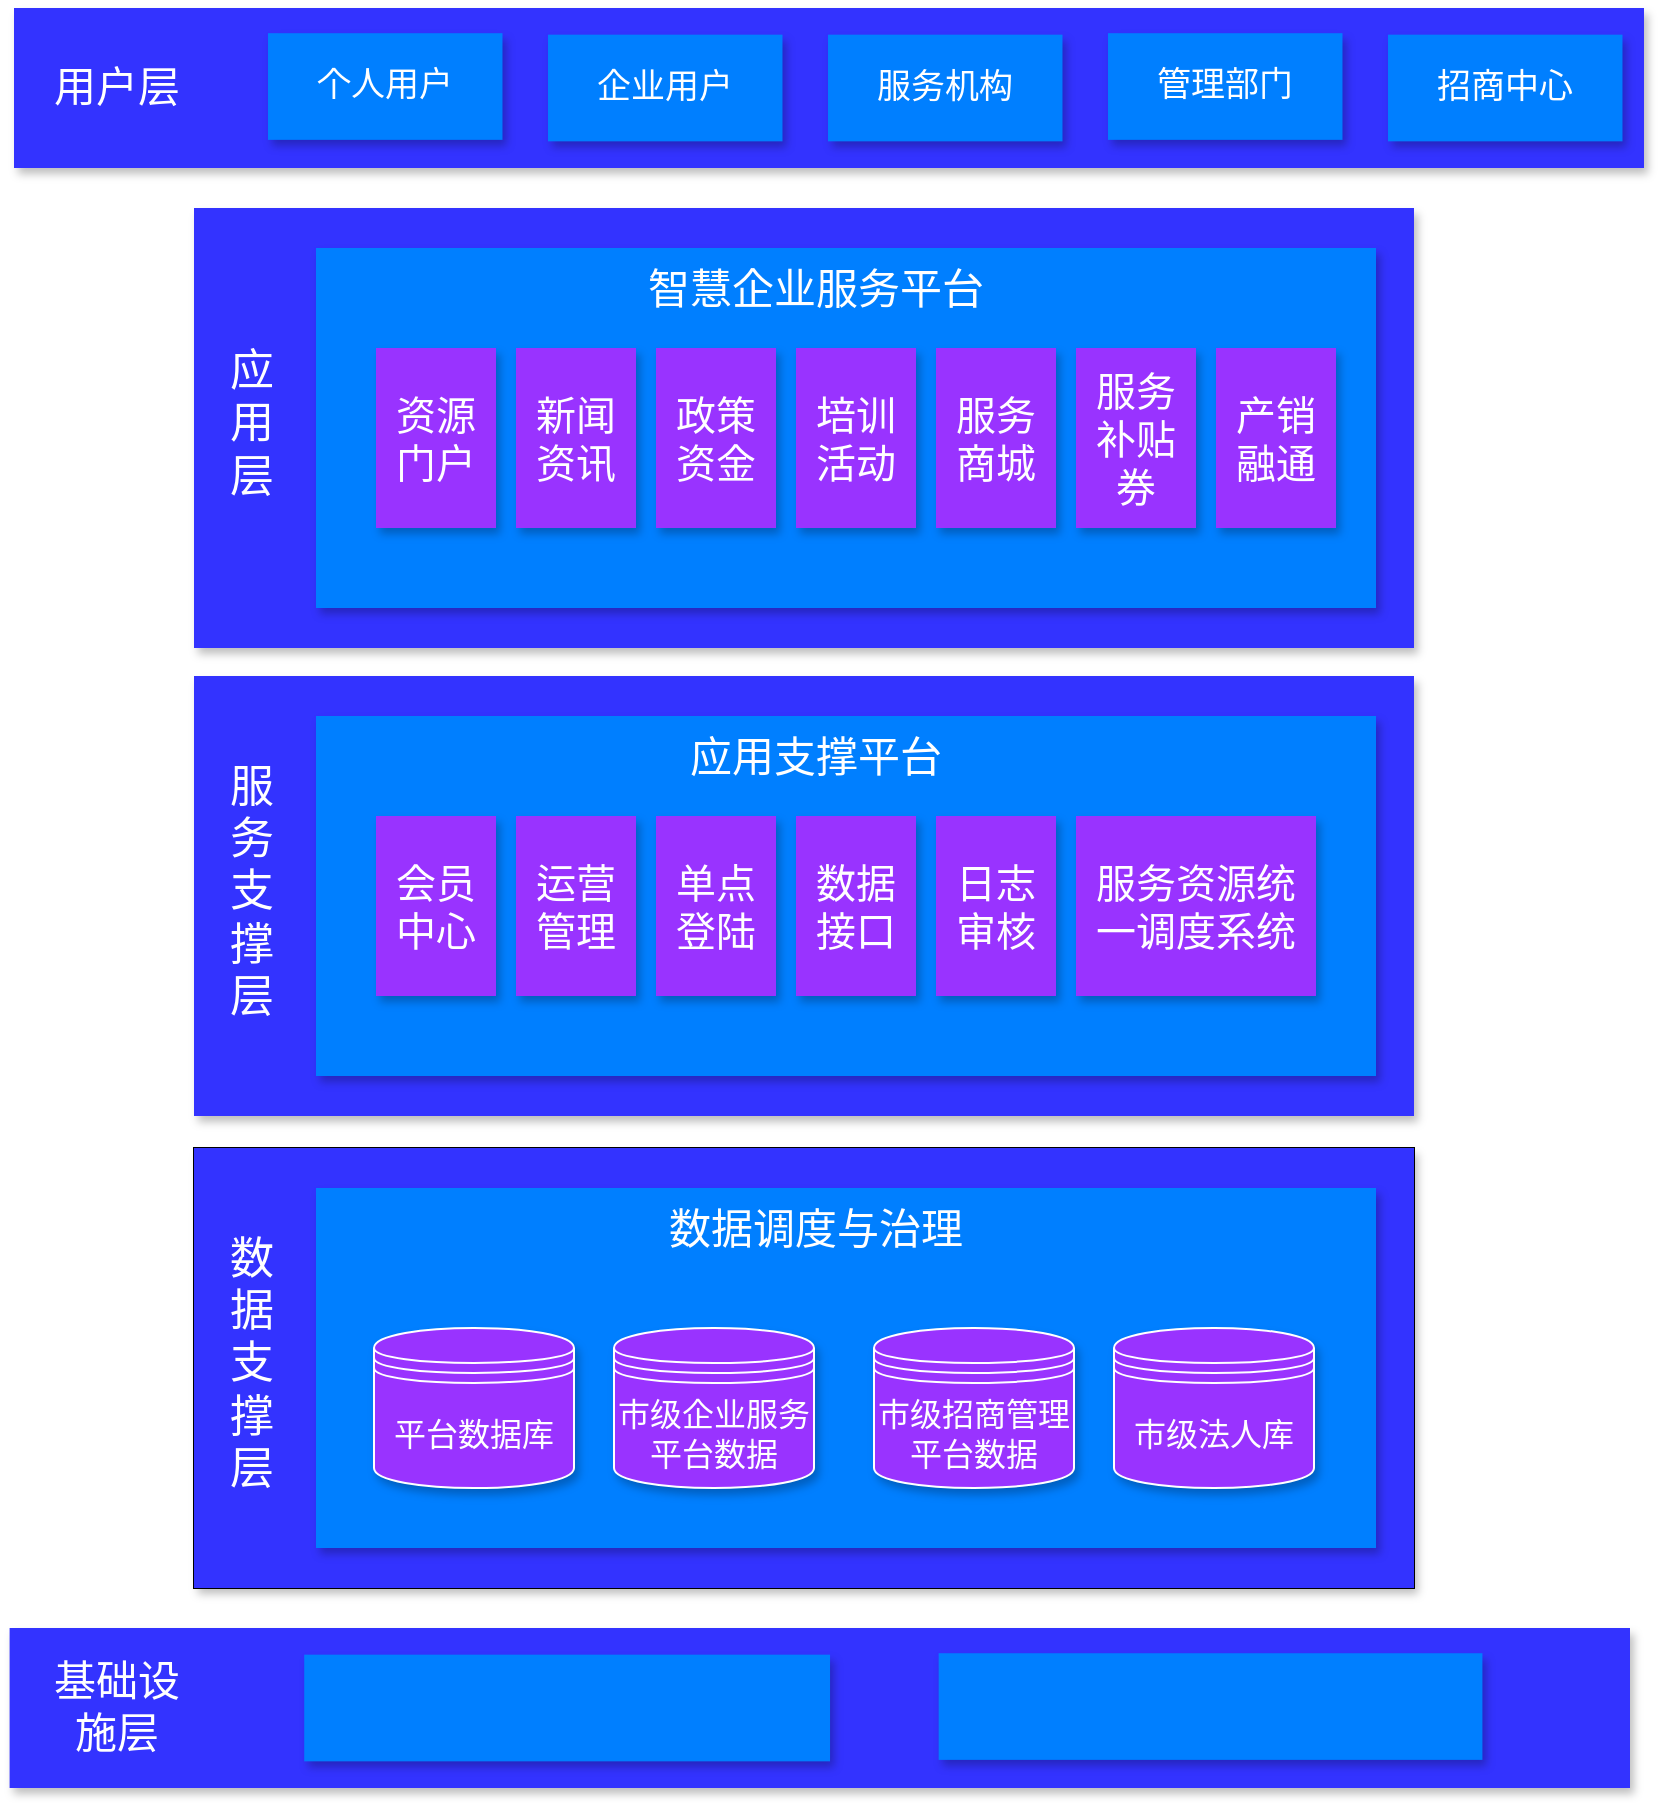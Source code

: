 <mxfile version="14.2.9" type="github">
  <diagram id="zAayXOPo3Ohrwkr1tWpw" name="Page-1">
    <mxGraphModel dx="1123" dy="1614" grid="1" gridSize="10" guides="1" tooltips="1" connect="1" arrows="1" fold="1" page="1" pageScale="3" pageWidth="827" pageHeight="1169" math="0" shadow="0">
      <root>
        <mxCell id="0" />
        <mxCell id="1" parent="0" />
        <mxCell id="3qTs6TiB7zuJ6V9QkXZx-14" value="" style="group" parent="1" vertex="1" connectable="0">
          <mxGeometry x="400" y="230" width="610" height="220" as="geometry" />
        </mxCell>
        <mxCell id="3qTs6TiB7zuJ6V9QkXZx-1" value="" style="rounded=0;whiteSpace=wrap;html=1;fillColor=#3333FF;strokeColor=none;shadow=1;" parent="3qTs6TiB7zuJ6V9QkXZx-14" vertex="1">
          <mxGeometry width="610" height="220" as="geometry" />
        </mxCell>
        <mxCell id="3qTs6TiB7zuJ6V9QkXZx-3" value="&lt;font color=&quot;#ffffff&quot; style=&quot;font-size: 22px&quot;&gt;应用层&lt;/font&gt;" style="text;html=1;strokeColor=none;fillColor=none;align=center;verticalAlign=middle;whiteSpace=wrap;rounded=0;" parent="3qTs6TiB7zuJ6V9QkXZx-14" vertex="1">
          <mxGeometry x="14" y="43" width="30" height="130" as="geometry" />
        </mxCell>
        <mxCell id="3qTs6TiB7zuJ6V9QkXZx-13" value="" style="group" parent="3qTs6TiB7zuJ6V9QkXZx-14" vertex="1" connectable="0">
          <mxGeometry x="61" y="20" width="530" height="180" as="geometry" />
        </mxCell>
        <mxCell id="3qTs6TiB7zuJ6V9QkXZx-2" value="" style="rounded=0;whiteSpace=wrap;html=1;fillColor=#007FFF;strokeColor=none;shadow=1;" parent="3qTs6TiB7zuJ6V9QkXZx-13" vertex="1">
          <mxGeometry width="530" height="180" as="geometry" />
        </mxCell>
        <mxCell id="3qTs6TiB7zuJ6V9QkXZx-4" value="&lt;font color=&quot;#ffffff&quot;&gt;&lt;span style=&quot;font-size: 21px&quot;&gt;智慧企业服务平台&lt;/span&gt;&lt;/font&gt;" style="text;html=1;strokeColor=none;fillColor=none;align=center;verticalAlign=middle;whiteSpace=wrap;rounded=0;" parent="3qTs6TiB7zuJ6V9QkXZx-13" vertex="1">
          <mxGeometry x="100" y="10" width="300" height="20" as="geometry" />
        </mxCell>
        <mxCell id="3qTs6TiB7zuJ6V9QkXZx-5" value="&lt;font style=&quot;font-size: 20px&quot; color=&quot;#ffffff&quot;&gt;资源门户&lt;/font&gt;" style="rounded=0;whiteSpace=wrap;html=1;fillColor=#9933FF;strokeColor=none;shadow=1;" parent="3qTs6TiB7zuJ6V9QkXZx-13" vertex="1">
          <mxGeometry x="30" y="50" width="60" height="90" as="geometry" />
        </mxCell>
        <mxCell id="3qTs6TiB7zuJ6V9QkXZx-6" value="&lt;font style=&quot;font-size: 20px&quot; color=&quot;#ffffff&quot;&gt;新闻资讯&lt;/font&gt;" style="rounded=0;whiteSpace=wrap;html=1;fillColor=#9933FF;strokeColor=none;shadow=1;" parent="3qTs6TiB7zuJ6V9QkXZx-13" vertex="1">
          <mxGeometry x="100" y="50" width="60" height="90" as="geometry" />
        </mxCell>
        <mxCell id="3qTs6TiB7zuJ6V9QkXZx-7" value="&lt;font style=&quot;font-size: 20px&quot; color=&quot;#ffffff&quot;&gt;政策资金&lt;/font&gt;" style="rounded=0;whiteSpace=wrap;html=1;fillColor=#9933FF;strokeColor=none;shadow=1;" parent="3qTs6TiB7zuJ6V9QkXZx-13" vertex="1">
          <mxGeometry x="170" y="50" width="60" height="90" as="geometry" />
        </mxCell>
        <mxCell id="3qTs6TiB7zuJ6V9QkXZx-8" value="&lt;font style=&quot;font-size: 20px&quot; color=&quot;#ffffff&quot;&gt;培训活动&lt;/font&gt;" style="rounded=0;whiteSpace=wrap;html=1;fillColor=#9933FF;strokeColor=none;shadow=1;" parent="3qTs6TiB7zuJ6V9QkXZx-13" vertex="1">
          <mxGeometry x="240" y="50" width="60" height="90" as="geometry" />
        </mxCell>
        <mxCell id="3qTs6TiB7zuJ6V9QkXZx-9" value="&lt;font style=&quot;font-size: 20px&quot; color=&quot;#ffffff&quot;&gt;服务商城&lt;/font&gt;" style="rounded=0;whiteSpace=wrap;html=1;fillColor=#9933FF;strokeColor=none;shadow=1;" parent="3qTs6TiB7zuJ6V9QkXZx-13" vertex="1">
          <mxGeometry x="310" y="50" width="60" height="90" as="geometry" />
        </mxCell>
        <mxCell id="3qTs6TiB7zuJ6V9QkXZx-10" value="&lt;font style=&quot;font-size: 20px&quot; color=&quot;#ffffff&quot;&gt;服务补贴券&lt;/font&gt;" style="rounded=0;whiteSpace=wrap;html=1;fillColor=#9933FF;strokeColor=none;shadow=1;" parent="3qTs6TiB7zuJ6V9QkXZx-13" vertex="1">
          <mxGeometry x="380" y="50" width="60" height="90" as="geometry" />
        </mxCell>
        <mxCell id="3qTs6TiB7zuJ6V9QkXZx-11" value="&lt;font style=&quot;font-size: 20px&quot; color=&quot;#ffffff&quot;&gt;产销融通&lt;/font&gt;" style="rounded=0;whiteSpace=wrap;html=1;fillColor=#9933FF;strokeColor=none;shadow=1;" parent="3qTs6TiB7zuJ6V9QkXZx-13" vertex="1">
          <mxGeometry x="450" y="50" width="60" height="90" as="geometry" />
        </mxCell>
        <mxCell id="3qTs6TiB7zuJ6V9QkXZx-15" value="" style="group" parent="1" vertex="1" connectable="0">
          <mxGeometry x="400" y="464" width="610" height="220" as="geometry" />
        </mxCell>
        <mxCell id="3qTs6TiB7zuJ6V9QkXZx-16" value="" style="rounded=0;whiteSpace=wrap;html=1;fillColor=#3333FF;strokeColor=none;shadow=1;" parent="3qTs6TiB7zuJ6V9QkXZx-15" vertex="1">
          <mxGeometry width="610" height="220" as="geometry" />
        </mxCell>
        <mxCell id="3qTs6TiB7zuJ6V9QkXZx-17" value="&lt;font color=&quot;#ffffff&quot; style=&quot;font-size: 22px&quot;&gt;服务支撑层&lt;/font&gt;" style="text;html=1;strokeColor=none;fillColor=none;align=center;verticalAlign=middle;whiteSpace=wrap;rounded=0;" parent="3qTs6TiB7zuJ6V9QkXZx-15" vertex="1">
          <mxGeometry x="14" y="43" width="30" height="130" as="geometry" />
        </mxCell>
        <mxCell id="3qTs6TiB7zuJ6V9QkXZx-18" value="" style="group" parent="3qTs6TiB7zuJ6V9QkXZx-15" vertex="1" connectable="0">
          <mxGeometry x="61" y="20" width="530" height="180" as="geometry" />
        </mxCell>
        <mxCell id="3qTs6TiB7zuJ6V9QkXZx-19" value="" style="rounded=0;whiteSpace=wrap;html=1;fillColor=#007FFF;strokeColor=none;shadow=1;" parent="3qTs6TiB7zuJ6V9QkXZx-18" vertex="1">
          <mxGeometry width="530" height="180" as="geometry" />
        </mxCell>
        <mxCell id="3qTs6TiB7zuJ6V9QkXZx-20" value="&lt;font color=&quot;#ffffff&quot;&gt;&lt;span style=&quot;font-size: 21px&quot;&gt;应用支撑平台&lt;/span&gt;&lt;/font&gt;" style="text;html=1;strokeColor=none;fillColor=none;align=center;verticalAlign=middle;whiteSpace=wrap;rounded=0;" parent="3qTs6TiB7zuJ6V9QkXZx-18" vertex="1">
          <mxGeometry x="100" y="10" width="300" height="20" as="geometry" />
        </mxCell>
        <mxCell id="3qTs6TiB7zuJ6V9QkXZx-21" value="&lt;font style=&quot;font-size: 20px&quot; color=&quot;#ffffff&quot;&gt;会员中心&lt;/font&gt;" style="rounded=0;whiteSpace=wrap;html=1;fillColor=#9933FF;strokeColor=none;shadow=1;" parent="3qTs6TiB7zuJ6V9QkXZx-18" vertex="1">
          <mxGeometry x="30" y="50" width="60" height="90" as="geometry" />
        </mxCell>
        <mxCell id="3qTs6TiB7zuJ6V9QkXZx-22" value="&lt;font style=&quot;font-size: 20px&quot; color=&quot;#ffffff&quot;&gt;运营管理&lt;/font&gt;" style="rounded=0;whiteSpace=wrap;html=1;fillColor=#9933FF;strokeColor=none;shadow=1;" parent="3qTs6TiB7zuJ6V9QkXZx-18" vertex="1">
          <mxGeometry x="100" y="50" width="60" height="90" as="geometry" />
        </mxCell>
        <mxCell id="3qTs6TiB7zuJ6V9QkXZx-23" value="&lt;font style=&quot;font-size: 20px&quot; color=&quot;#ffffff&quot;&gt;单点登陆&lt;/font&gt;" style="rounded=0;whiteSpace=wrap;html=1;fillColor=#9933FF;strokeColor=none;shadow=1;" parent="3qTs6TiB7zuJ6V9QkXZx-18" vertex="1">
          <mxGeometry x="170" y="50" width="60" height="90" as="geometry" />
        </mxCell>
        <mxCell id="3qTs6TiB7zuJ6V9QkXZx-24" value="&lt;font style=&quot;font-size: 20px&quot; color=&quot;#ffffff&quot;&gt;数据接口&lt;/font&gt;" style="rounded=0;whiteSpace=wrap;html=1;fillColor=#9933FF;strokeColor=none;shadow=1;" parent="3qTs6TiB7zuJ6V9QkXZx-18" vertex="1">
          <mxGeometry x="240" y="50" width="60" height="90" as="geometry" />
        </mxCell>
        <mxCell id="3qTs6TiB7zuJ6V9QkXZx-25" value="&lt;font style=&quot;font-size: 20px&quot; color=&quot;#ffffff&quot;&gt;日志审核&lt;/font&gt;" style="rounded=0;whiteSpace=wrap;html=1;fillColor=#9933FF;strokeColor=none;shadow=1;" parent="3qTs6TiB7zuJ6V9QkXZx-18" vertex="1">
          <mxGeometry x="310" y="50" width="60" height="90" as="geometry" />
        </mxCell>
        <mxCell id="3qTs6TiB7zuJ6V9QkXZx-26" value="&lt;font style=&quot;font-size: 20px&quot; color=&quot;#ffffff&quot;&gt;服务资源统一调度系统&lt;/font&gt;" style="rounded=0;whiteSpace=wrap;html=1;fillColor=#9933FF;strokeColor=none;shadow=1;" parent="3qTs6TiB7zuJ6V9QkXZx-18" vertex="1">
          <mxGeometry x="380" y="50" width="120" height="90" as="geometry" />
        </mxCell>
        <mxCell id="ofSC6AayV_rCN6vgUUX2-1" value="" style="group;strokeColor=#000000;fontColor=#E6E6E6;" vertex="1" connectable="0" parent="1">
          <mxGeometry x="400" y="700" width="610" height="220" as="geometry" />
        </mxCell>
        <mxCell id="ofSC6AayV_rCN6vgUUX2-2" value="" style="rounded=0;whiteSpace=wrap;html=1;fillColor=#3333FF;strokeColor=none;shadow=1;" vertex="1" parent="ofSC6AayV_rCN6vgUUX2-1">
          <mxGeometry width="610" height="220" as="geometry" />
        </mxCell>
        <mxCell id="ofSC6AayV_rCN6vgUUX2-3" value="&lt;font color=&quot;#ffffff&quot; style=&quot;font-size: 22px&quot;&gt;数据支撑层&lt;/font&gt;" style="text;html=1;strokeColor=none;fillColor=none;align=center;verticalAlign=middle;whiteSpace=wrap;rounded=0;" vertex="1" parent="ofSC6AayV_rCN6vgUUX2-1">
          <mxGeometry x="14" y="43" width="30" height="130" as="geometry" />
        </mxCell>
        <mxCell id="ofSC6AayV_rCN6vgUUX2-4" value="" style="group" vertex="1" connectable="0" parent="ofSC6AayV_rCN6vgUUX2-1">
          <mxGeometry x="61" y="20" width="530" height="180" as="geometry" />
        </mxCell>
        <mxCell id="ofSC6AayV_rCN6vgUUX2-5" value="" style="rounded=0;whiteSpace=wrap;html=1;fillColor=#007FFF;strokeColor=none;shadow=1;" vertex="1" parent="ofSC6AayV_rCN6vgUUX2-4">
          <mxGeometry width="530" height="180" as="geometry" />
        </mxCell>
        <mxCell id="ofSC6AayV_rCN6vgUUX2-6" value="&lt;font color=&quot;#ffffff&quot;&gt;&lt;span style=&quot;font-size: 21px&quot;&gt;数据调度与治理&lt;/span&gt;&lt;/font&gt;" style="text;html=1;strokeColor=none;fillColor=none;align=center;verticalAlign=middle;whiteSpace=wrap;rounded=0;" vertex="1" parent="ofSC6AayV_rCN6vgUUX2-4">
          <mxGeometry x="100" y="10" width="300" height="20" as="geometry" />
        </mxCell>
        <mxCell id="ofSC6AayV_rCN6vgUUX2-14" value="&lt;font style=&quot;font-size: 16px&quot; color=&quot;#ffffff&quot;&gt;平台数据库&lt;/font&gt;" style="shape=datastore;whiteSpace=wrap;html=1;shadow=1;fillColor=#9933FF;strokeColor=#FFFFFF;" vertex="1" parent="1">
          <mxGeometry x="490" y="790" width="100" height="80" as="geometry" />
        </mxCell>
        <mxCell id="ofSC6AayV_rCN6vgUUX2-16" value="&lt;font style=&quot;font-size: 16px&quot; color=&quot;#ffffff&quot;&gt;市级企业服务平台数据&lt;/font&gt;" style="shape=datastore;whiteSpace=wrap;html=1;shadow=1;fillColor=#9933FF;strokeColor=#FFFFFF;" vertex="1" parent="1">
          <mxGeometry x="610" y="790" width="100" height="80" as="geometry" />
        </mxCell>
        <mxCell id="ofSC6AayV_rCN6vgUUX2-17" value="&lt;font style=&quot;font-size: 16px&quot; color=&quot;#ffffff&quot;&gt;市级招商管理平台数据&lt;/font&gt;" style="shape=datastore;whiteSpace=wrap;html=1;shadow=1;fillColor=#9933FF;strokeColor=#FFFFFF;" vertex="1" parent="1">
          <mxGeometry x="740" y="790" width="100" height="80" as="geometry" />
        </mxCell>
        <mxCell id="ofSC6AayV_rCN6vgUUX2-18" value="&lt;font style=&quot;font-size: 16px&quot; color=&quot;#ffffff&quot;&gt;市级法人库&lt;/font&gt;" style="shape=datastore;whiteSpace=wrap;html=1;shadow=1;fillColor=#9933FF;strokeColor=#FFFFFF;" vertex="1" parent="1">
          <mxGeometry x="860" y="790" width="100" height="80" as="geometry" />
        </mxCell>
        <mxCell id="ofSC6AayV_rCN6vgUUX2-21" value="" style="group;fontColor=#E6E6E6;" vertex="1" connectable="0" parent="1">
          <mxGeometry x="318" y="940" width="810" height="80" as="geometry" />
        </mxCell>
        <mxCell id="ofSC6AayV_rCN6vgUUX2-28" value="" style="group" vertex="1" connectable="0" parent="ofSC6AayV_rCN6vgUUX2-21">
          <mxGeometry x="-10.2" width="810.2" height="80" as="geometry" />
        </mxCell>
        <mxCell id="ofSC6AayV_rCN6vgUUX2-22" value="" style="rounded=0;whiteSpace=wrap;html=1;fillColor=#3333FF;strokeColor=none;shadow=1;" vertex="1" parent="ofSC6AayV_rCN6vgUUX2-28">
          <mxGeometry width="810.2" height="80" as="geometry" />
        </mxCell>
        <mxCell id="ofSC6AayV_rCN6vgUUX2-23" value="&lt;font color=&quot;#ffffff&quot; style=&quot;font-size: 21px&quot;&gt;基础设施层&lt;/font&gt;" style="text;html=1;strokeColor=none;fillColor=none;align=center;verticalAlign=middle;whiteSpace=wrap;rounded=0;" vertex="1" parent="ofSC6AayV_rCN6vgUUX2-28">
          <mxGeometry x="19.012" y="15.633" width="69.287" height="47.273" as="geometry" />
        </mxCell>
        <mxCell id="ofSC6AayV_rCN6vgUUX2-25" value="" style="rounded=0;whiteSpace=wrap;html=1;fillColor=#007FFF;strokeColor=none;shadow=1;" vertex="1" parent="ofSC6AayV_rCN6vgUUX2-28">
          <mxGeometry x="147.309" y="13.337" width="262.908" height="53.333" as="geometry" />
        </mxCell>
        <mxCell id="ofSC6AayV_rCN6vgUUX2-27" value="" style="rounded=0;whiteSpace=wrap;html=1;fillColor=#007FFF;strokeColor=none;shadow=1;" vertex="1" parent="ofSC6AayV_rCN6vgUUX2-28">
          <mxGeometry x="464.533" y="12.61" width="271.87" height="53.33" as="geometry" />
        </mxCell>
        <mxCell id="ofSC6AayV_rCN6vgUUX2-48" value="" style="group" vertex="1" connectable="0" parent="ofSC6AayV_rCN6vgUUX2-21">
          <mxGeometry x="-8" y="-810" width="815" height="80" as="geometry" />
        </mxCell>
        <mxCell id="ofSC6AayV_rCN6vgUUX2-30" value="" style="rounded=0;whiteSpace=wrap;html=1;fillColor=#3333FF;strokeColor=none;shadow=1;" vertex="1" parent="ofSC6AayV_rCN6vgUUX2-48">
          <mxGeometry width="815" height="80" as="geometry" />
        </mxCell>
        <mxCell id="ofSC6AayV_rCN6vgUUX2-31" value="&lt;font color=&quot;#ffffff&quot; style=&quot;font-size: 21px&quot;&gt;用户层&lt;/font&gt;" style="text;html=1;strokeColor=none;fillColor=none;align=center;verticalAlign=middle;whiteSpace=wrap;rounded=0;" vertex="1" parent="ofSC6AayV_rCN6vgUUX2-48">
          <mxGeometry x="18.428" y="15.633" width="67.149" height="47.273" as="geometry" />
        </mxCell>
        <mxCell id="ofSC6AayV_rCN6vgUUX2-43" value="&lt;font color=&quot;#ffffff&quot; style=&quot;font-size: 17px&quot;&gt;企业用户&lt;/font&gt;" style="rounded=0;whiteSpace=wrap;html=1;fillColor=#007FFF;strokeColor=none;shadow=1;" vertex="1" parent="1">
          <mxGeometry x="577.003" y="143.34" width="117.24" height="53.33" as="geometry" />
        </mxCell>
        <mxCell id="ofSC6AayV_rCN6vgUUX2-44" value="&lt;font color=&quot;#ffffff&quot; style=&quot;font-size: 17px&quot;&gt;服务机构&lt;/font&gt;" style="rounded=0;whiteSpace=wrap;html=1;fillColor=#007FFF;strokeColor=none;shadow=1;" vertex="1" parent="1">
          <mxGeometry x="717.003" y="143.34" width="117.24" height="53.33" as="geometry" />
        </mxCell>
        <mxCell id="ofSC6AayV_rCN6vgUUX2-45" value="&lt;font color=&quot;#ffffff&quot;&gt;&lt;span style=&quot;font-size: 17px&quot;&gt;管理部门&lt;/span&gt;&lt;/font&gt;" style="rounded=0;whiteSpace=wrap;html=1;fillColor=#007FFF;strokeColor=none;shadow=1;" vertex="1" parent="1">
          <mxGeometry x="857.003" y="142.6" width="117.24" height="53.33" as="geometry" />
        </mxCell>
        <mxCell id="ofSC6AayV_rCN6vgUUX2-46" value="&lt;font color=&quot;#ffffff&quot; style=&quot;font-size: 17px&quot;&gt;招商中心&lt;/font&gt;" style="rounded=0;whiteSpace=wrap;html=1;fillColor=#007FFF;strokeColor=none;shadow=1;" vertex="1" parent="1">
          <mxGeometry x="997.003" y="143.34" width="117.24" height="53.33" as="geometry" />
        </mxCell>
        <mxCell id="ofSC6AayV_rCN6vgUUX2-32" value="&lt;font color=&quot;#ffffff&quot; style=&quot;font-size: 17px&quot;&gt;个人用户&lt;/font&gt;" style="rounded=0;whiteSpace=wrap;html=1;fillColor=#007FFF;strokeColor=none;shadow=1;" vertex="1" parent="1">
          <mxGeometry x="437.003" y="142.6" width="117.24" height="53.33" as="geometry" />
        </mxCell>
      </root>
    </mxGraphModel>
  </diagram>
</mxfile>
